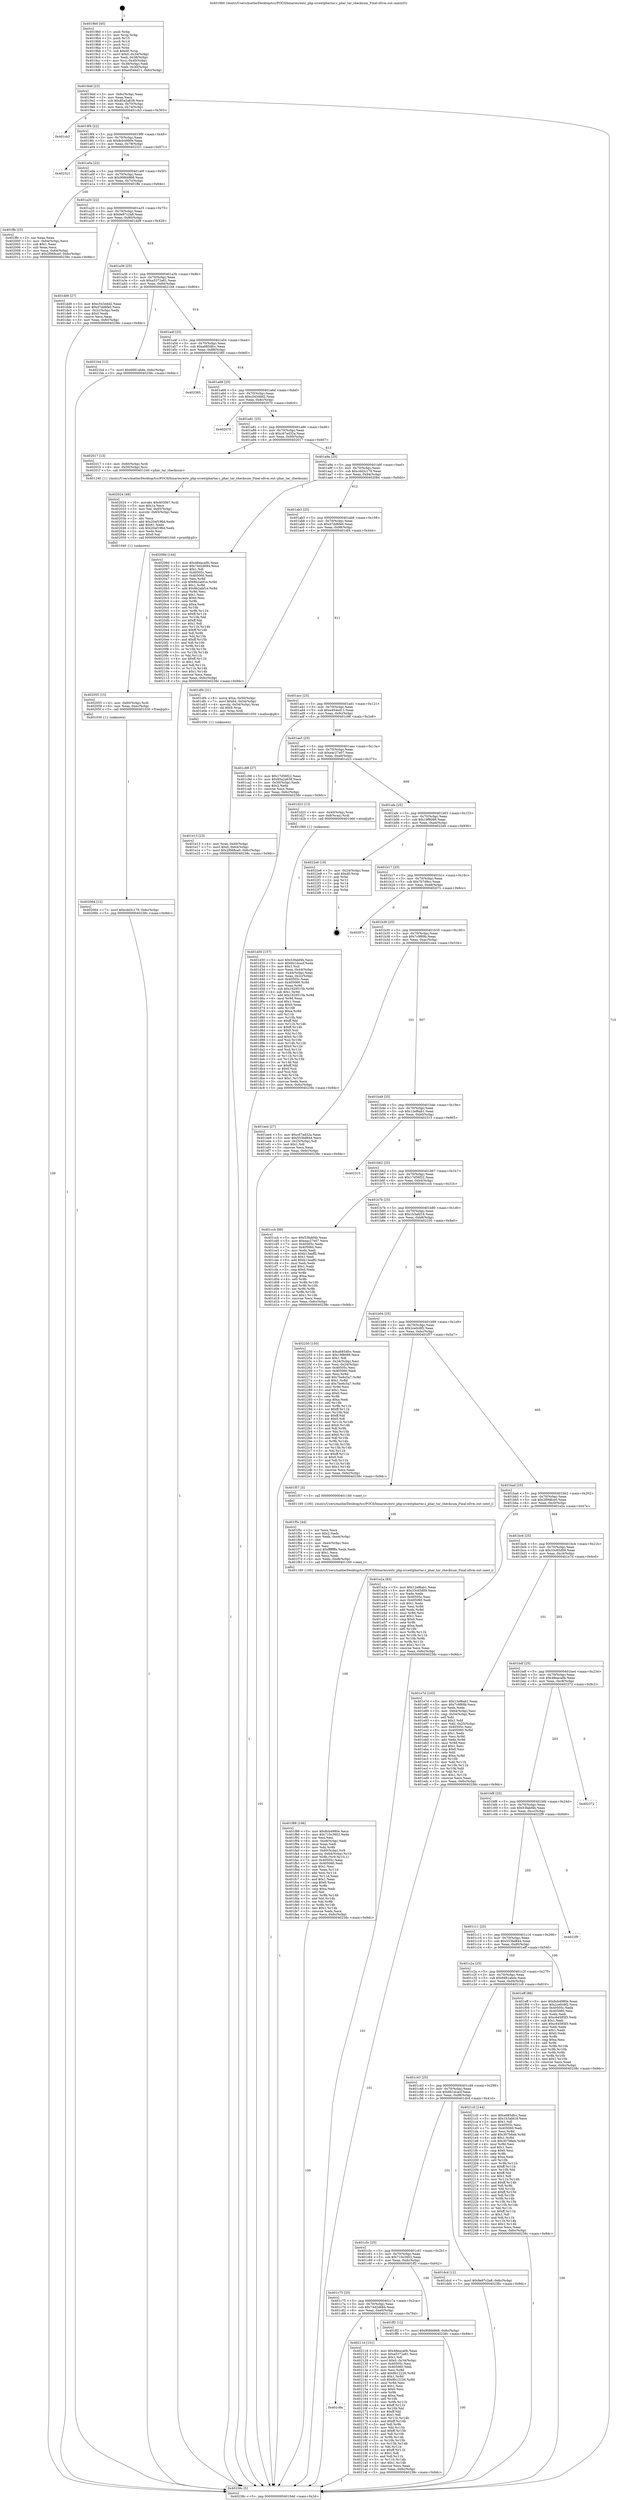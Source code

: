 digraph "0x4019b0" {
  label = "0x4019b0 (/mnt/c/Users/mathe/Desktop/tcc/POCII/binaries/extr_php-srcextphartar.c_phar_tar_checksum_Final-ollvm.out::main(0))"
  labelloc = "t"
  node[shape=record]

  Entry [label="",width=0.3,height=0.3,shape=circle,fillcolor=black,style=filled]
  "0x4019dd" [label="{
     0x4019dd [23]\l
     | [instrs]\l
     &nbsp;&nbsp;0x4019dd \<+3\>: mov -0x6c(%rbp),%eax\l
     &nbsp;&nbsp;0x4019e0 \<+2\>: mov %eax,%ecx\l
     &nbsp;&nbsp;0x4019e2 \<+6\>: sub $0x85a2a638,%ecx\l
     &nbsp;&nbsp;0x4019e8 \<+3\>: mov %eax,-0x70(%rbp)\l
     &nbsp;&nbsp;0x4019eb \<+3\>: mov %ecx,-0x74(%rbp)\l
     &nbsp;&nbsp;0x4019ee \<+6\>: je 0000000000401cb3 \<main+0x303\>\l
  }"]
  "0x401cb3" [label="{
     0x401cb3\l
  }", style=dashed]
  "0x4019f4" [label="{
     0x4019f4 [22]\l
     | [instrs]\l
     &nbsp;&nbsp;0x4019f4 \<+5\>: jmp 00000000004019f9 \<main+0x49\>\l
     &nbsp;&nbsp;0x4019f9 \<+3\>: mov -0x70(%rbp),%eax\l
     &nbsp;&nbsp;0x4019fc \<+5\>: sub $0x8cb4980e,%eax\l
     &nbsp;&nbsp;0x401a01 \<+3\>: mov %eax,-0x78(%rbp)\l
     &nbsp;&nbsp;0x401a04 \<+6\>: je 0000000000402321 \<main+0x971\>\l
  }"]
  Exit [label="",width=0.3,height=0.3,shape=circle,fillcolor=black,style=filled,peripheries=2]
  "0x402321" [label="{
     0x402321\l
  }", style=dashed]
  "0x401a0a" [label="{
     0x401a0a [22]\l
     | [instrs]\l
     &nbsp;&nbsp;0x401a0a \<+5\>: jmp 0000000000401a0f \<main+0x5f\>\l
     &nbsp;&nbsp;0x401a0f \<+3\>: mov -0x70(%rbp),%eax\l
     &nbsp;&nbsp;0x401a12 \<+5\>: sub $0x90fd4868,%eax\l
     &nbsp;&nbsp;0x401a17 \<+3\>: mov %eax,-0x7c(%rbp)\l
     &nbsp;&nbsp;0x401a1a \<+6\>: je 0000000000401ffe \<main+0x64e\>\l
  }"]
  "0x401c8e" [label="{
     0x401c8e\l
  }", style=dashed]
  "0x401ffe" [label="{
     0x401ffe [25]\l
     | [instrs]\l
     &nbsp;&nbsp;0x401ffe \<+2\>: xor %eax,%eax\l
     &nbsp;&nbsp;0x402000 \<+3\>: mov -0x64(%rbp),%ecx\l
     &nbsp;&nbsp;0x402003 \<+3\>: sub $0x1,%eax\l
     &nbsp;&nbsp;0x402006 \<+2\>: sub %eax,%ecx\l
     &nbsp;&nbsp;0x402008 \<+3\>: mov %ecx,-0x64(%rbp)\l
     &nbsp;&nbsp;0x40200b \<+7\>: movl $0x2f068ce0,-0x6c(%rbp)\l
     &nbsp;&nbsp;0x402012 \<+5\>: jmp 000000000040238c \<main+0x9dc\>\l
  }"]
  "0x401a20" [label="{
     0x401a20 [22]\l
     | [instrs]\l
     &nbsp;&nbsp;0x401a20 \<+5\>: jmp 0000000000401a25 \<main+0x75\>\l
     &nbsp;&nbsp;0x401a25 \<+3\>: mov -0x70(%rbp),%eax\l
     &nbsp;&nbsp;0x401a28 \<+5\>: sub $0x9e97c2a8,%eax\l
     &nbsp;&nbsp;0x401a2d \<+3\>: mov %eax,-0x80(%rbp)\l
     &nbsp;&nbsp;0x401a30 \<+6\>: je 0000000000401dd9 \<main+0x429\>\l
  }"]
  "0x40211d" [label="{
     0x40211d [151]\l
     | [instrs]\l
     &nbsp;&nbsp;0x40211d \<+5\>: mov $0x48eaca0b,%eax\l
     &nbsp;&nbsp;0x402122 \<+5\>: mov $0xa5372a61,%ecx\l
     &nbsp;&nbsp;0x402127 \<+2\>: mov $0x1,%dl\l
     &nbsp;&nbsp;0x402129 \<+7\>: movl $0x0,-0x34(%rbp)\l
     &nbsp;&nbsp;0x402130 \<+7\>: mov 0x40505c,%esi\l
     &nbsp;&nbsp;0x402137 \<+7\>: mov 0x405060,%edi\l
     &nbsp;&nbsp;0x40213e \<+3\>: mov %esi,%r8d\l
     &nbsp;&nbsp;0x402141 \<+7\>: add $0x8b12226,%r8d\l
     &nbsp;&nbsp;0x402148 \<+4\>: sub $0x1,%r8d\l
     &nbsp;&nbsp;0x40214c \<+7\>: sub $0x8b12226,%r8d\l
     &nbsp;&nbsp;0x402153 \<+4\>: imul %r8d,%esi\l
     &nbsp;&nbsp;0x402157 \<+3\>: and $0x1,%esi\l
     &nbsp;&nbsp;0x40215a \<+3\>: cmp $0x0,%esi\l
     &nbsp;&nbsp;0x40215d \<+4\>: sete %r9b\l
     &nbsp;&nbsp;0x402161 \<+3\>: cmp $0xa,%edi\l
     &nbsp;&nbsp;0x402164 \<+4\>: setl %r10b\l
     &nbsp;&nbsp;0x402168 \<+3\>: mov %r9b,%r11b\l
     &nbsp;&nbsp;0x40216b \<+4\>: xor $0xff,%r11b\l
     &nbsp;&nbsp;0x40216f \<+3\>: mov %r10b,%bl\l
     &nbsp;&nbsp;0x402172 \<+3\>: xor $0xff,%bl\l
     &nbsp;&nbsp;0x402175 \<+3\>: xor $0x1,%dl\l
     &nbsp;&nbsp;0x402178 \<+3\>: mov %r11b,%r14b\l
     &nbsp;&nbsp;0x40217b \<+4\>: and $0xff,%r14b\l
     &nbsp;&nbsp;0x40217f \<+3\>: and %dl,%r9b\l
     &nbsp;&nbsp;0x402182 \<+3\>: mov %bl,%r15b\l
     &nbsp;&nbsp;0x402185 \<+4\>: and $0xff,%r15b\l
     &nbsp;&nbsp;0x402189 \<+3\>: and %dl,%r10b\l
     &nbsp;&nbsp;0x40218c \<+3\>: or %r9b,%r14b\l
     &nbsp;&nbsp;0x40218f \<+3\>: or %r10b,%r15b\l
     &nbsp;&nbsp;0x402192 \<+3\>: xor %r15b,%r14b\l
     &nbsp;&nbsp;0x402195 \<+3\>: or %bl,%r11b\l
     &nbsp;&nbsp;0x402198 \<+4\>: xor $0xff,%r11b\l
     &nbsp;&nbsp;0x40219c \<+3\>: or $0x1,%dl\l
     &nbsp;&nbsp;0x40219f \<+3\>: and %dl,%r11b\l
     &nbsp;&nbsp;0x4021a2 \<+3\>: or %r11b,%r14b\l
     &nbsp;&nbsp;0x4021a5 \<+4\>: test $0x1,%r14b\l
     &nbsp;&nbsp;0x4021a9 \<+3\>: cmovne %ecx,%eax\l
     &nbsp;&nbsp;0x4021ac \<+3\>: mov %eax,-0x6c(%rbp)\l
     &nbsp;&nbsp;0x4021af \<+5\>: jmp 000000000040238c \<main+0x9dc\>\l
  }"]
  "0x401dd9" [label="{
     0x401dd9 [27]\l
     | [instrs]\l
     &nbsp;&nbsp;0x401dd9 \<+5\>: mov $0xc543ddd2,%eax\l
     &nbsp;&nbsp;0x401dde \<+5\>: mov $0xd7dd6fe0,%ecx\l
     &nbsp;&nbsp;0x401de3 \<+3\>: mov -0x2c(%rbp),%edx\l
     &nbsp;&nbsp;0x401de6 \<+3\>: cmp $0x0,%edx\l
     &nbsp;&nbsp;0x401de9 \<+3\>: cmove %ecx,%eax\l
     &nbsp;&nbsp;0x401dec \<+3\>: mov %eax,-0x6c(%rbp)\l
     &nbsp;&nbsp;0x401def \<+5\>: jmp 000000000040238c \<main+0x9dc\>\l
  }"]
  "0x401a36" [label="{
     0x401a36 [25]\l
     | [instrs]\l
     &nbsp;&nbsp;0x401a36 \<+5\>: jmp 0000000000401a3b \<main+0x8b\>\l
     &nbsp;&nbsp;0x401a3b \<+3\>: mov -0x70(%rbp),%eax\l
     &nbsp;&nbsp;0x401a3e \<+5\>: sub $0xa5372a61,%eax\l
     &nbsp;&nbsp;0x401a43 \<+6\>: mov %eax,-0x84(%rbp)\l
     &nbsp;&nbsp;0x401a49 \<+6\>: je 00000000004021b4 \<main+0x804\>\l
  }"]
  "0x402064" [label="{
     0x402064 [12]\l
     | [instrs]\l
     &nbsp;&nbsp;0x402064 \<+7\>: movl $0xcdd3c179,-0x6c(%rbp)\l
     &nbsp;&nbsp;0x40206b \<+5\>: jmp 000000000040238c \<main+0x9dc\>\l
  }"]
  "0x4021b4" [label="{
     0x4021b4 [12]\l
     | [instrs]\l
     &nbsp;&nbsp;0x4021b4 \<+7\>: movl $0x6681abde,-0x6c(%rbp)\l
     &nbsp;&nbsp;0x4021bb \<+5\>: jmp 000000000040238c \<main+0x9dc\>\l
  }"]
  "0x401a4f" [label="{
     0x401a4f [25]\l
     | [instrs]\l
     &nbsp;&nbsp;0x401a4f \<+5\>: jmp 0000000000401a54 \<main+0xa4\>\l
     &nbsp;&nbsp;0x401a54 \<+3\>: mov -0x70(%rbp),%eax\l
     &nbsp;&nbsp;0x401a57 \<+5\>: sub $0xa685dfcc,%eax\l
     &nbsp;&nbsp;0x401a5c \<+6\>: mov %eax,-0x88(%rbp)\l
     &nbsp;&nbsp;0x401a62 \<+6\>: je 0000000000402385 \<main+0x9d5\>\l
  }"]
  "0x402055" [label="{
     0x402055 [15]\l
     | [instrs]\l
     &nbsp;&nbsp;0x402055 \<+4\>: mov -0x60(%rbp),%rdi\l
     &nbsp;&nbsp;0x402059 \<+6\>: mov %eax,-0xec(%rbp)\l
     &nbsp;&nbsp;0x40205f \<+5\>: call 0000000000401030 \<free@plt\>\l
     | [calls]\l
     &nbsp;&nbsp;0x401030 \{1\} (unknown)\l
  }"]
  "0x402385" [label="{
     0x402385\l
  }", style=dashed]
  "0x401a68" [label="{
     0x401a68 [25]\l
     | [instrs]\l
     &nbsp;&nbsp;0x401a68 \<+5\>: jmp 0000000000401a6d \<main+0xbd\>\l
     &nbsp;&nbsp;0x401a6d \<+3\>: mov -0x70(%rbp),%eax\l
     &nbsp;&nbsp;0x401a70 \<+5\>: sub $0xc543ddd2,%eax\l
     &nbsp;&nbsp;0x401a75 \<+6\>: mov %eax,-0x8c(%rbp)\l
     &nbsp;&nbsp;0x401a7b \<+6\>: je 0000000000402070 \<main+0x6c0\>\l
  }"]
  "0x402024" [label="{
     0x402024 [49]\l
     | [instrs]\l
     &nbsp;&nbsp;0x402024 \<+10\>: movabs $0x4030b7,%rdi\l
     &nbsp;&nbsp;0x40202e \<+5\>: mov $0x1a,%ecx\l
     &nbsp;&nbsp;0x402033 \<+3\>: mov %al,-0x65(%rbp)\l
     &nbsp;&nbsp;0x402036 \<+4\>: movzbl -0x65(%rbp),%eax\l
     &nbsp;&nbsp;0x40203a \<+1\>: cltd\l
     &nbsp;&nbsp;0x40203b \<+2\>: idiv %ecx\l
     &nbsp;&nbsp;0x40203d \<+6\>: add $0x20af196d,%edx\l
     &nbsp;&nbsp;0x402043 \<+3\>: add $0x61,%edx\l
     &nbsp;&nbsp;0x402046 \<+6\>: sub $0x20af196d,%edx\l
     &nbsp;&nbsp;0x40204c \<+2\>: mov %edx,%esi\l
     &nbsp;&nbsp;0x40204e \<+2\>: mov $0x0,%al\l
     &nbsp;&nbsp;0x402050 \<+5\>: call 0000000000401040 \<printf@plt\>\l
     | [calls]\l
     &nbsp;&nbsp;0x401040 \{1\} (unknown)\l
  }"]
  "0x402070" [label="{
     0x402070\l
  }", style=dashed]
  "0x401a81" [label="{
     0x401a81 [25]\l
     | [instrs]\l
     &nbsp;&nbsp;0x401a81 \<+5\>: jmp 0000000000401a86 \<main+0xd6\>\l
     &nbsp;&nbsp;0x401a86 \<+3\>: mov -0x70(%rbp),%eax\l
     &nbsp;&nbsp;0x401a89 \<+5\>: sub $0xc67ad32a,%eax\l
     &nbsp;&nbsp;0x401a8e \<+6\>: mov %eax,-0x90(%rbp)\l
     &nbsp;&nbsp;0x401a94 \<+6\>: je 0000000000402017 \<main+0x667\>\l
  }"]
  "0x401c75" [label="{
     0x401c75 [25]\l
     | [instrs]\l
     &nbsp;&nbsp;0x401c75 \<+5\>: jmp 0000000000401c7a \<main+0x2ca\>\l
     &nbsp;&nbsp;0x401c7a \<+3\>: mov -0x70(%rbp),%eax\l
     &nbsp;&nbsp;0x401c7d \<+5\>: sub $0x74d2d684,%eax\l
     &nbsp;&nbsp;0x401c82 \<+6\>: mov %eax,-0xe0(%rbp)\l
     &nbsp;&nbsp;0x401c88 \<+6\>: je 000000000040211d \<main+0x76d\>\l
  }"]
  "0x402017" [label="{
     0x402017 [13]\l
     | [instrs]\l
     &nbsp;&nbsp;0x402017 \<+4\>: mov -0x60(%rbp),%rdi\l
     &nbsp;&nbsp;0x40201b \<+4\>: mov -0x50(%rbp),%rsi\l
     &nbsp;&nbsp;0x40201f \<+5\>: call 0000000000401240 \<phar_tar_checksum\>\l
     | [calls]\l
     &nbsp;&nbsp;0x401240 \{1\} (/mnt/c/Users/mathe/Desktop/tcc/POCII/binaries/extr_php-srcextphartar.c_phar_tar_checksum_Final-ollvm.out::phar_tar_checksum)\l
  }"]
  "0x401a9a" [label="{
     0x401a9a [25]\l
     | [instrs]\l
     &nbsp;&nbsp;0x401a9a \<+5\>: jmp 0000000000401a9f \<main+0xef\>\l
     &nbsp;&nbsp;0x401a9f \<+3\>: mov -0x70(%rbp),%eax\l
     &nbsp;&nbsp;0x401aa2 \<+5\>: sub $0xcdd3c179,%eax\l
     &nbsp;&nbsp;0x401aa7 \<+6\>: mov %eax,-0x94(%rbp)\l
     &nbsp;&nbsp;0x401aad \<+6\>: je 000000000040208d \<main+0x6dd\>\l
  }"]
  "0x401ff2" [label="{
     0x401ff2 [12]\l
     | [instrs]\l
     &nbsp;&nbsp;0x401ff2 \<+7\>: movl $0x90fd4868,-0x6c(%rbp)\l
     &nbsp;&nbsp;0x401ff9 \<+5\>: jmp 000000000040238c \<main+0x9dc\>\l
  }"]
  "0x40208d" [label="{
     0x40208d [144]\l
     | [instrs]\l
     &nbsp;&nbsp;0x40208d \<+5\>: mov $0x48eaca0b,%eax\l
     &nbsp;&nbsp;0x402092 \<+5\>: mov $0x74d2d684,%ecx\l
     &nbsp;&nbsp;0x402097 \<+2\>: mov $0x1,%dl\l
     &nbsp;&nbsp;0x402099 \<+7\>: mov 0x40505c,%esi\l
     &nbsp;&nbsp;0x4020a0 \<+7\>: mov 0x405060,%edi\l
     &nbsp;&nbsp;0x4020a7 \<+3\>: mov %esi,%r8d\l
     &nbsp;&nbsp;0x4020aa \<+7\>: sub $0x8b2abf1e,%r8d\l
     &nbsp;&nbsp;0x4020b1 \<+4\>: sub $0x1,%r8d\l
     &nbsp;&nbsp;0x4020b5 \<+7\>: add $0x8b2abf1e,%r8d\l
     &nbsp;&nbsp;0x4020bc \<+4\>: imul %r8d,%esi\l
     &nbsp;&nbsp;0x4020c0 \<+3\>: and $0x1,%esi\l
     &nbsp;&nbsp;0x4020c3 \<+3\>: cmp $0x0,%esi\l
     &nbsp;&nbsp;0x4020c6 \<+4\>: sete %r9b\l
     &nbsp;&nbsp;0x4020ca \<+3\>: cmp $0xa,%edi\l
     &nbsp;&nbsp;0x4020cd \<+4\>: setl %r10b\l
     &nbsp;&nbsp;0x4020d1 \<+3\>: mov %r9b,%r11b\l
     &nbsp;&nbsp;0x4020d4 \<+4\>: xor $0xff,%r11b\l
     &nbsp;&nbsp;0x4020d8 \<+3\>: mov %r10b,%bl\l
     &nbsp;&nbsp;0x4020db \<+3\>: xor $0xff,%bl\l
     &nbsp;&nbsp;0x4020de \<+3\>: xor $0x1,%dl\l
     &nbsp;&nbsp;0x4020e1 \<+3\>: mov %r11b,%r14b\l
     &nbsp;&nbsp;0x4020e4 \<+4\>: and $0xff,%r14b\l
     &nbsp;&nbsp;0x4020e8 \<+3\>: and %dl,%r9b\l
     &nbsp;&nbsp;0x4020eb \<+3\>: mov %bl,%r15b\l
     &nbsp;&nbsp;0x4020ee \<+4\>: and $0xff,%r15b\l
     &nbsp;&nbsp;0x4020f2 \<+3\>: and %dl,%r10b\l
     &nbsp;&nbsp;0x4020f5 \<+3\>: or %r9b,%r14b\l
     &nbsp;&nbsp;0x4020f8 \<+3\>: or %r10b,%r15b\l
     &nbsp;&nbsp;0x4020fb \<+3\>: xor %r15b,%r14b\l
     &nbsp;&nbsp;0x4020fe \<+3\>: or %bl,%r11b\l
     &nbsp;&nbsp;0x402101 \<+4\>: xor $0xff,%r11b\l
     &nbsp;&nbsp;0x402105 \<+3\>: or $0x1,%dl\l
     &nbsp;&nbsp;0x402108 \<+3\>: and %dl,%r11b\l
     &nbsp;&nbsp;0x40210b \<+3\>: or %r11b,%r14b\l
     &nbsp;&nbsp;0x40210e \<+4\>: test $0x1,%r14b\l
     &nbsp;&nbsp;0x402112 \<+3\>: cmovne %ecx,%eax\l
     &nbsp;&nbsp;0x402115 \<+3\>: mov %eax,-0x6c(%rbp)\l
     &nbsp;&nbsp;0x402118 \<+5\>: jmp 000000000040238c \<main+0x9dc\>\l
  }"]
  "0x401ab3" [label="{
     0x401ab3 [25]\l
     | [instrs]\l
     &nbsp;&nbsp;0x401ab3 \<+5\>: jmp 0000000000401ab8 \<main+0x108\>\l
     &nbsp;&nbsp;0x401ab8 \<+3\>: mov -0x70(%rbp),%eax\l
     &nbsp;&nbsp;0x401abb \<+5\>: sub $0xd7dd6fe0,%eax\l
     &nbsp;&nbsp;0x401ac0 \<+6\>: mov %eax,-0x98(%rbp)\l
     &nbsp;&nbsp;0x401ac6 \<+6\>: je 0000000000401df4 \<main+0x444\>\l
  }"]
  "0x401f88" [label="{
     0x401f88 [106]\l
     | [instrs]\l
     &nbsp;&nbsp;0x401f88 \<+5\>: mov $0x8cb4980e,%ecx\l
     &nbsp;&nbsp;0x401f8d \<+5\>: mov $0x710c3603,%edx\l
     &nbsp;&nbsp;0x401f92 \<+2\>: xor %esi,%esi\l
     &nbsp;&nbsp;0x401f94 \<+6\>: mov -0xe8(%rbp),%edi\l
     &nbsp;&nbsp;0x401f9a \<+3\>: imul %eax,%edi\l
     &nbsp;&nbsp;0x401f9d \<+3\>: mov %dil,%r8b\l
     &nbsp;&nbsp;0x401fa0 \<+4\>: mov -0x60(%rbp),%r9\l
     &nbsp;&nbsp;0x401fa4 \<+4\>: movslq -0x64(%rbp),%r10\l
     &nbsp;&nbsp;0x401fa8 \<+4\>: mov %r8b,(%r9,%r10,1)\l
     &nbsp;&nbsp;0x401fac \<+7\>: mov 0x40505c,%eax\l
     &nbsp;&nbsp;0x401fb3 \<+7\>: mov 0x405060,%edi\l
     &nbsp;&nbsp;0x401fba \<+3\>: sub $0x1,%esi\l
     &nbsp;&nbsp;0x401fbd \<+3\>: mov %eax,%r11d\l
     &nbsp;&nbsp;0x401fc0 \<+3\>: add %esi,%r11d\l
     &nbsp;&nbsp;0x401fc3 \<+4\>: imul %r11d,%eax\l
     &nbsp;&nbsp;0x401fc7 \<+3\>: and $0x1,%eax\l
     &nbsp;&nbsp;0x401fca \<+3\>: cmp $0x0,%eax\l
     &nbsp;&nbsp;0x401fcd \<+4\>: sete %r8b\l
     &nbsp;&nbsp;0x401fd1 \<+3\>: cmp $0xa,%edi\l
     &nbsp;&nbsp;0x401fd4 \<+3\>: setl %bl\l
     &nbsp;&nbsp;0x401fd7 \<+3\>: mov %r8b,%r14b\l
     &nbsp;&nbsp;0x401fda \<+3\>: and %bl,%r14b\l
     &nbsp;&nbsp;0x401fdd \<+3\>: xor %bl,%r8b\l
     &nbsp;&nbsp;0x401fe0 \<+3\>: or %r8b,%r14b\l
     &nbsp;&nbsp;0x401fe3 \<+4\>: test $0x1,%r14b\l
     &nbsp;&nbsp;0x401fe7 \<+3\>: cmovne %edx,%ecx\l
     &nbsp;&nbsp;0x401fea \<+3\>: mov %ecx,-0x6c(%rbp)\l
     &nbsp;&nbsp;0x401fed \<+5\>: jmp 000000000040238c \<main+0x9dc\>\l
  }"]
  "0x401df4" [label="{
     0x401df4 [31]\l
     | [instrs]\l
     &nbsp;&nbsp;0x401df4 \<+8\>: movq $0xa,-0x50(%rbp)\l
     &nbsp;&nbsp;0x401dfc \<+7\>: movl $0x64,-0x54(%rbp)\l
     &nbsp;&nbsp;0x401e03 \<+4\>: movslq -0x54(%rbp),%rax\l
     &nbsp;&nbsp;0x401e07 \<+4\>: shl $0x0,%rax\l
     &nbsp;&nbsp;0x401e0b \<+3\>: mov %rax,%rdi\l
     &nbsp;&nbsp;0x401e0e \<+5\>: call 0000000000401050 \<malloc@plt\>\l
     | [calls]\l
     &nbsp;&nbsp;0x401050 \{1\} (unknown)\l
  }"]
  "0x401acc" [label="{
     0x401acc [25]\l
     | [instrs]\l
     &nbsp;&nbsp;0x401acc \<+5\>: jmp 0000000000401ad1 \<main+0x121\>\l
     &nbsp;&nbsp;0x401ad1 \<+3\>: mov -0x70(%rbp),%eax\l
     &nbsp;&nbsp;0x401ad4 \<+5\>: sub $0xe454ed11,%eax\l
     &nbsp;&nbsp;0x401ad9 \<+6\>: mov %eax,-0x9c(%rbp)\l
     &nbsp;&nbsp;0x401adf \<+6\>: je 0000000000401c98 \<main+0x2e8\>\l
  }"]
  "0x401f5c" [label="{
     0x401f5c [44]\l
     | [instrs]\l
     &nbsp;&nbsp;0x401f5c \<+2\>: xor %ecx,%ecx\l
     &nbsp;&nbsp;0x401f5e \<+5\>: mov $0x2,%edx\l
     &nbsp;&nbsp;0x401f63 \<+6\>: mov %edx,-0xe4(%rbp)\l
     &nbsp;&nbsp;0x401f69 \<+1\>: cltd\l
     &nbsp;&nbsp;0x401f6a \<+6\>: mov -0xe4(%rbp),%esi\l
     &nbsp;&nbsp;0x401f70 \<+2\>: idiv %esi\l
     &nbsp;&nbsp;0x401f72 \<+6\>: imul $0xfffffffe,%edx,%edx\l
     &nbsp;&nbsp;0x401f78 \<+3\>: sub $0x1,%ecx\l
     &nbsp;&nbsp;0x401f7b \<+2\>: sub %ecx,%edx\l
     &nbsp;&nbsp;0x401f7d \<+6\>: mov %edx,-0xe8(%rbp)\l
     &nbsp;&nbsp;0x401f83 \<+5\>: call 0000000000401160 \<next_i\>\l
     | [calls]\l
     &nbsp;&nbsp;0x401160 \{100\} (/mnt/c/Users/mathe/Desktop/tcc/POCII/binaries/extr_php-srcextphartar.c_phar_tar_checksum_Final-ollvm.out::next_i)\l
  }"]
  "0x401c98" [label="{
     0x401c98 [27]\l
     | [instrs]\l
     &nbsp;&nbsp;0x401c98 \<+5\>: mov $0x17d56f22,%eax\l
     &nbsp;&nbsp;0x401c9d \<+5\>: mov $0x85a2a638,%ecx\l
     &nbsp;&nbsp;0x401ca2 \<+3\>: mov -0x30(%rbp),%edx\l
     &nbsp;&nbsp;0x401ca5 \<+3\>: cmp $0x2,%edx\l
     &nbsp;&nbsp;0x401ca8 \<+3\>: cmovne %ecx,%eax\l
     &nbsp;&nbsp;0x401cab \<+3\>: mov %eax,-0x6c(%rbp)\l
     &nbsp;&nbsp;0x401cae \<+5\>: jmp 000000000040238c \<main+0x9dc\>\l
  }"]
  "0x401ae5" [label="{
     0x401ae5 [25]\l
     | [instrs]\l
     &nbsp;&nbsp;0x401ae5 \<+5\>: jmp 0000000000401aea \<main+0x13a\>\l
     &nbsp;&nbsp;0x401aea \<+3\>: mov -0x70(%rbp),%eax\l
     &nbsp;&nbsp;0x401aed \<+5\>: sub $0xeac27e07,%eax\l
     &nbsp;&nbsp;0x401af2 \<+6\>: mov %eax,-0xa0(%rbp)\l
     &nbsp;&nbsp;0x401af8 \<+6\>: je 0000000000401d23 \<main+0x373\>\l
  }"]
  "0x40238c" [label="{
     0x40238c [5]\l
     | [instrs]\l
     &nbsp;&nbsp;0x40238c \<+5\>: jmp 00000000004019dd \<main+0x2d\>\l
  }"]
  "0x4019b0" [label="{
     0x4019b0 [45]\l
     | [instrs]\l
     &nbsp;&nbsp;0x4019b0 \<+1\>: push %rbp\l
     &nbsp;&nbsp;0x4019b1 \<+3\>: mov %rsp,%rbp\l
     &nbsp;&nbsp;0x4019b4 \<+2\>: push %r15\l
     &nbsp;&nbsp;0x4019b6 \<+2\>: push %r14\l
     &nbsp;&nbsp;0x4019b8 \<+2\>: push %r12\l
     &nbsp;&nbsp;0x4019ba \<+1\>: push %rbx\l
     &nbsp;&nbsp;0x4019bb \<+7\>: sub $0xd0,%rsp\l
     &nbsp;&nbsp;0x4019c2 \<+7\>: movl $0x0,-0x34(%rbp)\l
     &nbsp;&nbsp;0x4019c9 \<+3\>: mov %edi,-0x38(%rbp)\l
     &nbsp;&nbsp;0x4019cc \<+4\>: mov %rsi,-0x40(%rbp)\l
     &nbsp;&nbsp;0x4019d0 \<+3\>: mov -0x38(%rbp),%edi\l
     &nbsp;&nbsp;0x4019d3 \<+3\>: mov %edi,-0x30(%rbp)\l
     &nbsp;&nbsp;0x4019d6 \<+7\>: movl $0xe454ed11,-0x6c(%rbp)\l
  }"]
  "0x401e13" [label="{
     0x401e13 [23]\l
     | [instrs]\l
     &nbsp;&nbsp;0x401e13 \<+4\>: mov %rax,-0x60(%rbp)\l
     &nbsp;&nbsp;0x401e17 \<+7\>: movl $0x0,-0x64(%rbp)\l
     &nbsp;&nbsp;0x401e1e \<+7\>: movl $0x2f068ce0,-0x6c(%rbp)\l
     &nbsp;&nbsp;0x401e25 \<+5\>: jmp 000000000040238c \<main+0x9dc\>\l
  }"]
  "0x401d23" [label="{
     0x401d23 [13]\l
     | [instrs]\l
     &nbsp;&nbsp;0x401d23 \<+4\>: mov -0x40(%rbp),%rax\l
     &nbsp;&nbsp;0x401d27 \<+4\>: mov 0x8(%rax),%rdi\l
     &nbsp;&nbsp;0x401d2b \<+5\>: call 0000000000401060 \<atoi@plt\>\l
     | [calls]\l
     &nbsp;&nbsp;0x401060 \{1\} (unknown)\l
  }"]
  "0x401afe" [label="{
     0x401afe [25]\l
     | [instrs]\l
     &nbsp;&nbsp;0x401afe \<+5\>: jmp 0000000000401b03 \<main+0x153\>\l
     &nbsp;&nbsp;0x401b03 \<+3\>: mov -0x70(%rbp),%eax\l
     &nbsp;&nbsp;0x401b06 \<+5\>: sub $0x19f8089,%eax\l
     &nbsp;&nbsp;0x401b0b \<+6\>: mov %eax,-0xa4(%rbp)\l
     &nbsp;&nbsp;0x401b11 \<+6\>: je 00000000004022e6 \<main+0x936\>\l
  }"]
  "0x401c5c" [label="{
     0x401c5c [25]\l
     | [instrs]\l
     &nbsp;&nbsp;0x401c5c \<+5\>: jmp 0000000000401c61 \<main+0x2b1\>\l
     &nbsp;&nbsp;0x401c61 \<+3\>: mov -0x70(%rbp),%eax\l
     &nbsp;&nbsp;0x401c64 \<+5\>: sub $0x710c3603,%eax\l
     &nbsp;&nbsp;0x401c69 \<+6\>: mov %eax,-0xdc(%rbp)\l
     &nbsp;&nbsp;0x401c6f \<+6\>: je 0000000000401ff2 \<main+0x642\>\l
  }"]
  "0x4022e6" [label="{
     0x4022e6 [19]\l
     | [instrs]\l
     &nbsp;&nbsp;0x4022e6 \<+3\>: mov -0x24(%rbp),%eax\l
     &nbsp;&nbsp;0x4022e9 \<+7\>: add $0xd0,%rsp\l
     &nbsp;&nbsp;0x4022f0 \<+1\>: pop %rbx\l
     &nbsp;&nbsp;0x4022f1 \<+2\>: pop %r12\l
     &nbsp;&nbsp;0x4022f3 \<+2\>: pop %r14\l
     &nbsp;&nbsp;0x4022f5 \<+2\>: pop %r15\l
     &nbsp;&nbsp;0x4022f7 \<+1\>: pop %rbp\l
     &nbsp;&nbsp;0x4022f8 \<+1\>: ret\l
  }"]
  "0x401b17" [label="{
     0x401b17 [25]\l
     | [instrs]\l
     &nbsp;&nbsp;0x401b17 \<+5\>: jmp 0000000000401b1c \<main+0x16c\>\l
     &nbsp;&nbsp;0x401b1c \<+3\>: mov -0x70(%rbp),%eax\l
     &nbsp;&nbsp;0x401b1f \<+5\>: sub $0x7b7d9cc,%eax\l
     &nbsp;&nbsp;0x401b24 \<+6\>: mov %eax,-0xa8(%rbp)\l
     &nbsp;&nbsp;0x401b2a \<+6\>: je 000000000040207c \<main+0x6cc\>\l
  }"]
  "0x401dcd" [label="{
     0x401dcd [12]\l
     | [instrs]\l
     &nbsp;&nbsp;0x401dcd \<+7\>: movl $0x9e97c2a8,-0x6c(%rbp)\l
     &nbsp;&nbsp;0x401dd4 \<+5\>: jmp 000000000040238c \<main+0x9dc\>\l
  }"]
  "0x40207c" [label="{
     0x40207c\l
  }", style=dashed]
  "0x401b30" [label="{
     0x401b30 [25]\l
     | [instrs]\l
     &nbsp;&nbsp;0x401b30 \<+5\>: jmp 0000000000401b35 \<main+0x185\>\l
     &nbsp;&nbsp;0x401b35 \<+3\>: mov -0x70(%rbp),%eax\l
     &nbsp;&nbsp;0x401b38 \<+5\>: sub $0x7c9f69b,%eax\l
     &nbsp;&nbsp;0x401b3d \<+6\>: mov %eax,-0xac(%rbp)\l
     &nbsp;&nbsp;0x401b43 \<+6\>: je 0000000000401ee4 \<main+0x534\>\l
  }"]
  "0x401c43" [label="{
     0x401c43 [25]\l
     | [instrs]\l
     &nbsp;&nbsp;0x401c43 \<+5\>: jmp 0000000000401c48 \<main+0x298\>\l
     &nbsp;&nbsp;0x401c48 \<+3\>: mov -0x70(%rbp),%eax\l
     &nbsp;&nbsp;0x401c4b \<+5\>: sub $0x6b1dcacf,%eax\l
     &nbsp;&nbsp;0x401c50 \<+6\>: mov %eax,-0xd8(%rbp)\l
     &nbsp;&nbsp;0x401c56 \<+6\>: je 0000000000401dcd \<main+0x41d\>\l
  }"]
  "0x401ee4" [label="{
     0x401ee4 [27]\l
     | [instrs]\l
     &nbsp;&nbsp;0x401ee4 \<+5\>: mov $0xc67ad32a,%eax\l
     &nbsp;&nbsp;0x401ee9 \<+5\>: mov $0x553bd844,%ecx\l
     &nbsp;&nbsp;0x401eee \<+3\>: mov -0x25(%rbp),%dl\l
     &nbsp;&nbsp;0x401ef1 \<+3\>: test $0x1,%dl\l
     &nbsp;&nbsp;0x401ef4 \<+3\>: cmovne %ecx,%eax\l
     &nbsp;&nbsp;0x401ef7 \<+3\>: mov %eax,-0x6c(%rbp)\l
     &nbsp;&nbsp;0x401efa \<+5\>: jmp 000000000040238c \<main+0x9dc\>\l
  }"]
  "0x401b49" [label="{
     0x401b49 [25]\l
     | [instrs]\l
     &nbsp;&nbsp;0x401b49 \<+5\>: jmp 0000000000401b4e \<main+0x19e\>\l
     &nbsp;&nbsp;0x401b4e \<+3\>: mov -0x70(%rbp),%eax\l
     &nbsp;&nbsp;0x401b51 \<+5\>: sub $0x12ef6ab1,%eax\l
     &nbsp;&nbsp;0x401b56 \<+6\>: mov %eax,-0xb0(%rbp)\l
     &nbsp;&nbsp;0x401b5c \<+6\>: je 0000000000402315 \<main+0x965\>\l
  }"]
  "0x4021c0" [label="{
     0x4021c0 [144]\l
     | [instrs]\l
     &nbsp;&nbsp;0x4021c0 \<+5\>: mov $0xa685dfcc,%eax\l
     &nbsp;&nbsp;0x4021c5 \<+5\>: mov $0x1b3afd18,%ecx\l
     &nbsp;&nbsp;0x4021ca \<+2\>: mov $0x1,%dl\l
     &nbsp;&nbsp;0x4021cc \<+7\>: mov 0x40505c,%esi\l
     &nbsp;&nbsp;0x4021d3 \<+7\>: mov 0x405060,%edi\l
     &nbsp;&nbsp;0x4021da \<+3\>: mov %esi,%r8d\l
     &nbsp;&nbsp;0x4021dd \<+7\>: add $0x307b6eb,%r8d\l
     &nbsp;&nbsp;0x4021e4 \<+4\>: sub $0x1,%r8d\l
     &nbsp;&nbsp;0x4021e8 \<+7\>: sub $0x307b6eb,%r8d\l
     &nbsp;&nbsp;0x4021ef \<+4\>: imul %r8d,%esi\l
     &nbsp;&nbsp;0x4021f3 \<+3\>: and $0x1,%esi\l
     &nbsp;&nbsp;0x4021f6 \<+3\>: cmp $0x0,%esi\l
     &nbsp;&nbsp;0x4021f9 \<+4\>: sete %r9b\l
     &nbsp;&nbsp;0x4021fd \<+3\>: cmp $0xa,%edi\l
     &nbsp;&nbsp;0x402200 \<+4\>: setl %r10b\l
     &nbsp;&nbsp;0x402204 \<+3\>: mov %r9b,%r11b\l
     &nbsp;&nbsp;0x402207 \<+4\>: xor $0xff,%r11b\l
     &nbsp;&nbsp;0x40220b \<+3\>: mov %r10b,%bl\l
     &nbsp;&nbsp;0x40220e \<+3\>: xor $0xff,%bl\l
     &nbsp;&nbsp;0x402211 \<+3\>: xor $0x1,%dl\l
     &nbsp;&nbsp;0x402214 \<+3\>: mov %r11b,%r14b\l
     &nbsp;&nbsp;0x402217 \<+4\>: and $0xff,%r14b\l
     &nbsp;&nbsp;0x40221b \<+3\>: and %dl,%r9b\l
     &nbsp;&nbsp;0x40221e \<+3\>: mov %bl,%r15b\l
     &nbsp;&nbsp;0x402221 \<+4\>: and $0xff,%r15b\l
     &nbsp;&nbsp;0x402225 \<+3\>: and %dl,%r10b\l
     &nbsp;&nbsp;0x402228 \<+3\>: or %r9b,%r14b\l
     &nbsp;&nbsp;0x40222b \<+3\>: or %r10b,%r15b\l
     &nbsp;&nbsp;0x40222e \<+3\>: xor %r15b,%r14b\l
     &nbsp;&nbsp;0x402231 \<+3\>: or %bl,%r11b\l
     &nbsp;&nbsp;0x402234 \<+4\>: xor $0xff,%r11b\l
     &nbsp;&nbsp;0x402238 \<+3\>: or $0x1,%dl\l
     &nbsp;&nbsp;0x40223b \<+3\>: and %dl,%r11b\l
     &nbsp;&nbsp;0x40223e \<+3\>: or %r11b,%r14b\l
     &nbsp;&nbsp;0x402241 \<+4\>: test $0x1,%r14b\l
     &nbsp;&nbsp;0x402245 \<+3\>: cmovne %ecx,%eax\l
     &nbsp;&nbsp;0x402248 \<+3\>: mov %eax,-0x6c(%rbp)\l
     &nbsp;&nbsp;0x40224b \<+5\>: jmp 000000000040238c \<main+0x9dc\>\l
  }"]
  "0x402315" [label="{
     0x402315\l
  }", style=dashed]
  "0x401b62" [label="{
     0x401b62 [25]\l
     | [instrs]\l
     &nbsp;&nbsp;0x401b62 \<+5\>: jmp 0000000000401b67 \<main+0x1b7\>\l
     &nbsp;&nbsp;0x401b67 \<+3\>: mov -0x70(%rbp),%eax\l
     &nbsp;&nbsp;0x401b6a \<+5\>: sub $0x17d56f22,%eax\l
     &nbsp;&nbsp;0x401b6f \<+6\>: mov %eax,-0xb4(%rbp)\l
     &nbsp;&nbsp;0x401b75 \<+6\>: je 0000000000401ccb \<main+0x31b\>\l
  }"]
  "0x401c2a" [label="{
     0x401c2a [25]\l
     | [instrs]\l
     &nbsp;&nbsp;0x401c2a \<+5\>: jmp 0000000000401c2f \<main+0x27f\>\l
     &nbsp;&nbsp;0x401c2f \<+3\>: mov -0x70(%rbp),%eax\l
     &nbsp;&nbsp;0x401c32 \<+5\>: sub $0x6681abde,%eax\l
     &nbsp;&nbsp;0x401c37 \<+6\>: mov %eax,-0xd4(%rbp)\l
     &nbsp;&nbsp;0x401c3d \<+6\>: je 00000000004021c0 \<main+0x810\>\l
  }"]
  "0x401ccb" [label="{
     0x401ccb [88]\l
     | [instrs]\l
     &nbsp;&nbsp;0x401ccb \<+5\>: mov $0x53fabf4b,%eax\l
     &nbsp;&nbsp;0x401cd0 \<+5\>: mov $0xeac27e07,%ecx\l
     &nbsp;&nbsp;0x401cd5 \<+7\>: mov 0x40505c,%edx\l
     &nbsp;&nbsp;0x401cdc \<+7\>: mov 0x405060,%esi\l
     &nbsp;&nbsp;0x401ce3 \<+2\>: mov %edx,%edi\l
     &nbsp;&nbsp;0x401ce5 \<+6\>: sub $0xb13aaff2,%edi\l
     &nbsp;&nbsp;0x401ceb \<+3\>: sub $0x1,%edi\l
     &nbsp;&nbsp;0x401cee \<+6\>: add $0xb13aaff2,%edi\l
     &nbsp;&nbsp;0x401cf4 \<+3\>: imul %edi,%edx\l
     &nbsp;&nbsp;0x401cf7 \<+3\>: and $0x1,%edx\l
     &nbsp;&nbsp;0x401cfa \<+3\>: cmp $0x0,%edx\l
     &nbsp;&nbsp;0x401cfd \<+4\>: sete %r8b\l
     &nbsp;&nbsp;0x401d01 \<+3\>: cmp $0xa,%esi\l
     &nbsp;&nbsp;0x401d04 \<+4\>: setl %r9b\l
     &nbsp;&nbsp;0x401d08 \<+3\>: mov %r8b,%r10b\l
     &nbsp;&nbsp;0x401d0b \<+3\>: and %r9b,%r10b\l
     &nbsp;&nbsp;0x401d0e \<+3\>: xor %r9b,%r8b\l
     &nbsp;&nbsp;0x401d11 \<+3\>: or %r8b,%r10b\l
     &nbsp;&nbsp;0x401d14 \<+4\>: test $0x1,%r10b\l
     &nbsp;&nbsp;0x401d18 \<+3\>: cmovne %ecx,%eax\l
     &nbsp;&nbsp;0x401d1b \<+3\>: mov %eax,-0x6c(%rbp)\l
     &nbsp;&nbsp;0x401d1e \<+5\>: jmp 000000000040238c \<main+0x9dc\>\l
  }"]
  "0x401b7b" [label="{
     0x401b7b [25]\l
     | [instrs]\l
     &nbsp;&nbsp;0x401b7b \<+5\>: jmp 0000000000401b80 \<main+0x1d0\>\l
     &nbsp;&nbsp;0x401b80 \<+3\>: mov -0x70(%rbp),%eax\l
     &nbsp;&nbsp;0x401b83 \<+5\>: sub $0x1b3afd18,%eax\l
     &nbsp;&nbsp;0x401b88 \<+6\>: mov %eax,-0xb8(%rbp)\l
     &nbsp;&nbsp;0x401b8e \<+6\>: je 0000000000402250 \<main+0x8a0\>\l
  }"]
  "0x401d30" [label="{
     0x401d30 [157]\l
     | [instrs]\l
     &nbsp;&nbsp;0x401d30 \<+5\>: mov $0x53fabf4b,%ecx\l
     &nbsp;&nbsp;0x401d35 \<+5\>: mov $0x6b1dcacf,%edx\l
     &nbsp;&nbsp;0x401d3a \<+3\>: mov $0x1,%sil\l
     &nbsp;&nbsp;0x401d3d \<+3\>: mov %eax,-0x44(%rbp)\l
     &nbsp;&nbsp;0x401d40 \<+3\>: mov -0x44(%rbp),%eax\l
     &nbsp;&nbsp;0x401d43 \<+3\>: mov %eax,-0x2c(%rbp)\l
     &nbsp;&nbsp;0x401d46 \<+7\>: mov 0x40505c,%eax\l
     &nbsp;&nbsp;0x401d4d \<+8\>: mov 0x405060,%r8d\l
     &nbsp;&nbsp;0x401d55 \<+3\>: mov %eax,%r9d\l
     &nbsp;&nbsp;0x401d58 \<+7\>: sub $0x1629515b,%r9d\l
     &nbsp;&nbsp;0x401d5f \<+4\>: sub $0x1,%r9d\l
     &nbsp;&nbsp;0x401d63 \<+7\>: add $0x1629515b,%r9d\l
     &nbsp;&nbsp;0x401d6a \<+4\>: imul %r9d,%eax\l
     &nbsp;&nbsp;0x401d6e \<+3\>: and $0x1,%eax\l
     &nbsp;&nbsp;0x401d71 \<+3\>: cmp $0x0,%eax\l
     &nbsp;&nbsp;0x401d74 \<+4\>: sete %r10b\l
     &nbsp;&nbsp;0x401d78 \<+4\>: cmp $0xa,%r8d\l
     &nbsp;&nbsp;0x401d7c \<+4\>: setl %r11b\l
     &nbsp;&nbsp;0x401d80 \<+3\>: mov %r10b,%bl\l
     &nbsp;&nbsp;0x401d83 \<+3\>: xor $0xff,%bl\l
     &nbsp;&nbsp;0x401d86 \<+3\>: mov %r11b,%r14b\l
     &nbsp;&nbsp;0x401d89 \<+4\>: xor $0xff,%r14b\l
     &nbsp;&nbsp;0x401d8d \<+4\>: xor $0x0,%sil\l
     &nbsp;&nbsp;0x401d91 \<+3\>: mov %bl,%r15b\l
     &nbsp;&nbsp;0x401d94 \<+4\>: and $0x0,%r15b\l
     &nbsp;&nbsp;0x401d98 \<+3\>: and %sil,%r10b\l
     &nbsp;&nbsp;0x401d9b \<+3\>: mov %r14b,%r12b\l
     &nbsp;&nbsp;0x401d9e \<+4\>: and $0x0,%r12b\l
     &nbsp;&nbsp;0x401da2 \<+3\>: and %sil,%r11b\l
     &nbsp;&nbsp;0x401da5 \<+3\>: or %r10b,%r15b\l
     &nbsp;&nbsp;0x401da8 \<+3\>: or %r11b,%r12b\l
     &nbsp;&nbsp;0x401dab \<+3\>: xor %r12b,%r15b\l
     &nbsp;&nbsp;0x401dae \<+3\>: or %r14b,%bl\l
     &nbsp;&nbsp;0x401db1 \<+3\>: xor $0xff,%bl\l
     &nbsp;&nbsp;0x401db4 \<+4\>: or $0x0,%sil\l
     &nbsp;&nbsp;0x401db8 \<+3\>: and %sil,%bl\l
     &nbsp;&nbsp;0x401dbb \<+3\>: or %bl,%r15b\l
     &nbsp;&nbsp;0x401dbe \<+4\>: test $0x1,%r15b\l
     &nbsp;&nbsp;0x401dc2 \<+3\>: cmovne %edx,%ecx\l
     &nbsp;&nbsp;0x401dc5 \<+3\>: mov %ecx,-0x6c(%rbp)\l
     &nbsp;&nbsp;0x401dc8 \<+5\>: jmp 000000000040238c \<main+0x9dc\>\l
  }"]
  "0x401eff" [label="{
     0x401eff [88]\l
     | [instrs]\l
     &nbsp;&nbsp;0x401eff \<+5\>: mov $0x8cb4980e,%eax\l
     &nbsp;&nbsp;0x401f04 \<+5\>: mov $0x2ce0c8f2,%ecx\l
     &nbsp;&nbsp;0x401f09 \<+7\>: mov 0x40505c,%edx\l
     &nbsp;&nbsp;0x401f10 \<+7\>: mov 0x405060,%esi\l
     &nbsp;&nbsp;0x401f17 \<+2\>: mov %edx,%edi\l
     &nbsp;&nbsp;0x401f19 \<+6\>: sub $0xc64585f3,%edi\l
     &nbsp;&nbsp;0x401f1f \<+3\>: sub $0x1,%edi\l
     &nbsp;&nbsp;0x401f22 \<+6\>: add $0xc64585f3,%edi\l
     &nbsp;&nbsp;0x401f28 \<+3\>: imul %edi,%edx\l
     &nbsp;&nbsp;0x401f2b \<+3\>: and $0x1,%edx\l
     &nbsp;&nbsp;0x401f2e \<+3\>: cmp $0x0,%edx\l
     &nbsp;&nbsp;0x401f31 \<+4\>: sete %r8b\l
     &nbsp;&nbsp;0x401f35 \<+3\>: cmp $0xa,%esi\l
     &nbsp;&nbsp;0x401f38 \<+4\>: setl %r9b\l
     &nbsp;&nbsp;0x401f3c \<+3\>: mov %r8b,%r10b\l
     &nbsp;&nbsp;0x401f3f \<+3\>: and %r9b,%r10b\l
     &nbsp;&nbsp;0x401f42 \<+3\>: xor %r9b,%r8b\l
     &nbsp;&nbsp;0x401f45 \<+3\>: or %r8b,%r10b\l
     &nbsp;&nbsp;0x401f48 \<+4\>: test $0x1,%r10b\l
     &nbsp;&nbsp;0x401f4c \<+3\>: cmovne %ecx,%eax\l
     &nbsp;&nbsp;0x401f4f \<+3\>: mov %eax,-0x6c(%rbp)\l
     &nbsp;&nbsp;0x401f52 \<+5\>: jmp 000000000040238c \<main+0x9dc\>\l
  }"]
  "0x402250" [label="{
     0x402250 [150]\l
     | [instrs]\l
     &nbsp;&nbsp;0x402250 \<+5\>: mov $0xa685dfcc,%eax\l
     &nbsp;&nbsp;0x402255 \<+5\>: mov $0x19f8089,%ecx\l
     &nbsp;&nbsp;0x40225a \<+2\>: mov $0x1,%dl\l
     &nbsp;&nbsp;0x40225c \<+3\>: mov -0x34(%rbp),%esi\l
     &nbsp;&nbsp;0x40225f \<+3\>: mov %esi,-0x24(%rbp)\l
     &nbsp;&nbsp;0x402262 \<+7\>: mov 0x40505c,%esi\l
     &nbsp;&nbsp;0x402269 \<+7\>: mov 0x405060,%edi\l
     &nbsp;&nbsp;0x402270 \<+3\>: mov %esi,%r8d\l
     &nbsp;&nbsp;0x402273 \<+7\>: add $0x7be6c5a7,%r8d\l
     &nbsp;&nbsp;0x40227a \<+4\>: sub $0x1,%r8d\l
     &nbsp;&nbsp;0x40227e \<+7\>: sub $0x7be6c5a7,%r8d\l
     &nbsp;&nbsp;0x402285 \<+4\>: imul %r8d,%esi\l
     &nbsp;&nbsp;0x402289 \<+3\>: and $0x1,%esi\l
     &nbsp;&nbsp;0x40228c \<+3\>: cmp $0x0,%esi\l
     &nbsp;&nbsp;0x40228f \<+4\>: sete %r9b\l
     &nbsp;&nbsp;0x402293 \<+3\>: cmp $0xa,%edi\l
     &nbsp;&nbsp;0x402296 \<+4\>: setl %r10b\l
     &nbsp;&nbsp;0x40229a \<+3\>: mov %r9b,%r11b\l
     &nbsp;&nbsp;0x40229d \<+4\>: xor $0xff,%r11b\l
     &nbsp;&nbsp;0x4022a1 \<+3\>: mov %r10b,%bl\l
     &nbsp;&nbsp;0x4022a4 \<+3\>: xor $0xff,%bl\l
     &nbsp;&nbsp;0x4022a7 \<+3\>: xor $0x0,%dl\l
     &nbsp;&nbsp;0x4022aa \<+3\>: mov %r11b,%r14b\l
     &nbsp;&nbsp;0x4022ad \<+4\>: and $0x0,%r14b\l
     &nbsp;&nbsp;0x4022b1 \<+3\>: and %dl,%r9b\l
     &nbsp;&nbsp;0x4022b4 \<+3\>: mov %bl,%r15b\l
     &nbsp;&nbsp;0x4022b7 \<+4\>: and $0x0,%r15b\l
     &nbsp;&nbsp;0x4022bb \<+3\>: and %dl,%r10b\l
     &nbsp;&nbsp;0x4022be \<+3\>: or %r9b,%r14b\l
     &nbsp;&nbsp;0x4022c1 \<+3\>: or %r10b,%r15b\l
     &nbsp;&nbsp;0x4022c4 \<+3\>: xor %r15b,%r14b\l
     &nbsp;&nbsp;0x4022c7 \<+3\>: or %bl,%r11b\l
     &nbsp;&nbsp;0x4022ca \<+4\>: xor $0xff,%r11b\l
     &nbsp;&nbsp;0x4022ce \<+3\>: or $0x0,%dl\l
     &nbsp;&nbsp;0x4022d1 \<+3\>: and %dl,%r11b\l
     &nbsp;&nbsp;0x4022d4 \<+3\>: or %r11b,%r14b\l
     &nbsp;&nbsp;0x4022d7 \<+4\>: test $0x1,%r14b\l
     &nbsp;&nbsp;0x4022db \<+3\>: cmovne %ecx,%eax\l
     &nbsp;&nbsp;0x4022de \<+3\>: mov %eax,-0x6c(%rbp)\l
     &nbsp;&nbsp;0x4022e1 \<+5\>: jmp 000000000040238c \<main+0x9dc\>\l
  }"]
  "0x401b94" [label="{
     0x401b94 [25]\l
     | [instrs]\l
     &nbsp;&nbsp;0x401b94 \<+5\>: jmp 0000000000401b99 \<main+0x1e9\>\l
     &nbsp;&nbsp;0x401b99 \<+3\>: mov -0x70(%rbp),%eax\l
     &nbsp;&nbsp;0x401b9c \<+5\>: sub $0x2ce0c8f2,%eax\l
     &nbsp;&nbsp;0x401ba1 \<+6\>: mov %eax,-0xbc(%rbp)\l
     &nbsp;&nbsp;0x401ba7 \<+6\>: je 0000000000401f57 \<main+0x5a7\>\l
  }"]
  "0x401c11" [label="{
     0x401c11 [25]\l
     | [instrs]\l
     &nbsp;&nbsp;0x401c11 \<+5\>: jmp 0000000000401c16 \<main+0x266\>\l
     &nbsp;&nbsp;0x401c16 \<+3\>: mov -0x70(%rbp),%eax\l
     &nbsp;&nbsp;0x401c19 \<+5\>: sub $0x553bd844,%eax\l
     &nbsp;&nbsp;0x401c1e \<+6\>: mov %eax,-0xd0(%rbp)\l
     &nbsp;&nbsp;0x401c24 \<+6\>: je 0000000000401eff \<main+0x54f\>\l
  }"]
  "0x401f57" [label="{
     0x401f57 [5]\l
     | [instrs]\l
     &nbsp;&nbsp;0x401f57 \<+5\>: call 0000000000401160 \<next_i\>\l
     | [calls]\l
     &nbsp;&nbsp;0x401160 \{100\} (/mnt/c/Users/mathe/Desktop/tcc/POCII/binaries/extr_php-srcextphartar.c_phar_tar_checksum_Final-ollvm.out::next_i)\l
  }"]
  "0x401bad" [label="{
     0x401bad [25]\l
     | [instrs]\l
     &nbsp;&nbsp;0x401bad \<+5\>: jmp 0000000000401bb2 \<main+0x202\>\l
     &nbsp;&nbsp;0x401bb2 \<+3\>: mov -0x70(%rbp),%eax\l
     &nbsp;&nbsp;0x401bb5 \<+5\>: sub $0x2f068ce0,%eax\l
     &nbsp;&nbsp;0x401bba \<+6\>: mov %eax,-0xc0(%rbp)\l
     &nbsp;&nbsp;0x401bc0 \<+6\>: je 0000000000401e2a \<main+0x47a\>\l
  }"]
  "0x4022f9" [label="{
     0x4022f9\l
  }", style=dashed]
  "0x401e2a" [label="{
     0x401e2a [83]\l
     | [instrs]\l
     &nbsp;&nbsp;0x401e2a \<+5\>: mov $0x12ef6ab1,%eax\l
     &nbsp;&nbsp;0x401e2f \<+5\>: mov $0x33c65d09,%ecx\l
     &nbsp;&nbsp;0x401e34 \<+2\>: xor %edx,%edx\l
     &nbsp;&nbsp;0x401e36 \<+7\>: mov 0x40505c,%esi\l
     &nbsp;&nbsp;0x401e3d \<+7\>: mov 0x405060,%edi\l
     &nbsp;&nbsp;0x401e44 \<+3\>: sub $0x1,%edx\l
     &nbsp;&nbsp;0x401e47 \<+3\>: mov %esi,%r8d\l
     &nbsp;&nbsp;0x401e4a \<+3\>: add %edx,%r8d\l
     &nbsp;&nbsp;0x401e4d \<+4\>: imul %r8d,%esi\l
     &nbsp;&nbsp;0x401e51 \<+3\>: and $0x1,%esi\l
     &nbsp;&nbsp;0x401e54 \<+3\>: cmp $0x0,%esi\l
     &nbsp;&nbsp;0x401e57 \<+4\>: sete %r9b\l
     &nbsp;&nbsp;0x401e5b \<+3\>: cmp $0xa,%edi\l
     &nbsp;&nbsp;0x401e5e \<+4\>: setl %r10b\l
     &nbsp;&nbsp;0x401e62 \<+3\>: mov %r9b,%r11b\l
     &nbsp;&nbsp;0x401e65 \<+3\>: and %r10b,%r11b\l
     &nbsp;&nbsp;0x401e68 \<+3\>: xor %r10b,%r9b\l
     &nbsp;&nbsp;0x401e6b \<+3\>: or %r9b,%r11b\l
     &nbsp;&nbsp;0x401e6e \<+4\>: test $0x1,%r11b\l
     &nbsp;&nbsp;0x401e72 \<+3\>: cmovne %ecx,%eax\l
     &nbsp;&nbsp;0x401e75 \<+3\>: mov %eax,-0x6c(%rbp)\l
     &nbsp;&nbsp;0x401e78 \<+5\>: jmp 000000000040238c \<main+0x9dc\>\l
  }"]
  "0x401bc6" [label="{
     0x401bc6 [25]\l
     | [instrs]\l
     &nbsp;&nbsp;0x401bc6 \<+5\>: jmp 0000000000401bcb \<main+0x21b\>\l
     &nbsp;&nbsp;0x401bcb \<+3\>: mov -0x70(%rbp),%eax\l
     &nbsp;&nbsp;0x401bce \<+5\>: sub $0x33c65d09,%eax\l
     &nbsp;&nbsp;0x401bd3 \<+6\>: mov %eax,-0xc4(%rbp)\l
     &nbsp;&nbsp;0x401bd9 \<+6\>: je 0000000000401e7d \<main+0x4cd\>\l
  }"]
  "0x401bf8" [label="{
     0x401bf8 [25]\l
     | [instrs]\l
     &nbsp;&nbsp;0x401bf8 \<+5\>: jmp 0000000000401bfd \<main+0x24d\>\l
     &nbsp;&nbsp;0x401bfd \<+3\>: mov -0x70(%rbp),%eax\l
     &nbsp;&nbsp;0x401c00 \<+5\>: sub $0x53fabf4b,%eax\l
     &nbsp;&nbsp;0x401c05 \<+6\>: mov %eax,-0xcc(%rbp)\l
     &nbsp;&nbsp;0x401c0b \<+6\>: je 00000000004022f9 \<main+0x949\>\l
  }"]
  "0x401e7d" [label="{
     0x401e7d [103]\l
     | [instrs]\l
     &nbsp;&nbsp;0x401e7d \<+5\>: mov $0x12ef6ab1,%eax\l
     &nbsp;&nbsp;0x401e82 \<+5\>: mov $0x7c9f69b,%ecx\l
     &nbsp;&nbsp;0x401e87 \<+2\>: xor %edx,%edx\l
     &nbsp;&nbsp;0x401e89 \<+3\>: mov -0x64(%rbp),%esi\l
     &nbsp;&nbsp;0x401e8c \<+3\>: cmp -0x54(%rbp),%esi\l
     &nbsp;&nbsp;0x401e8f \<+4\>: setl %dil\l
     &nbsp;&nbsp;0x401e93 \<+4\>: and $0x1,%dil\l
     &nbsp;&nbsp;0x401e97 \<+4\>: mov %dil,-0x25(%rbp)\l
     &nbsp;&nbsp;0x401e9b \<+7\>: mov 0x40505c,%esi\l
     &nbsp;&nbsp;0x401ea2 \<+8\>: mov 0x405060,%r8d\l
     &nbsp;&nbsp;0x401eaa \<+3\>: sub $0x1,%edx\l
     &nbsp;&nbsp;0x401ead \<+3\>: mov %esi,%r9d\l
     &nbsp;&nbsp;0x401eb0 \<+3\>: add %edx,%r9d\l
     &nbsp;&nbsp;0x401eb3 \<+4\>: imul %r9d,%esi\l
     &nbsp;&nbsp;0x401eb7 \<+3\>: and $0x1,%esi\l
     &nbsp;&nbsp;0x401eba \<+3\>: cmp $0x0,%esi\l
     &nbsp;&nbsp;0x401ebd \<+4\>: sete %dil\l
     &nbsp;&nbsp;0x401ec1 \<+4\>: cmp $0xa,%r8d\l
     &nbsp;&nbsp;0x401ec5 \<+4\>: setl %r10b\l
     &nbsp;&nbsp;0x401ec9 \<+3\>: mov %dil,%r11b\l
     &nbsp;&nbsp;0x401ecc \<+3\>: and %r10b,%r11b\l
     &nbsp;&nbsp;0x401ecf \<+3\>: xor %r10b,%dil\l
     &nbsp;&nbsp;0x401ed2 \<+3\>: or %dil,%r11b\l
     &nbsp;&nbsp;0x401ed5 \<+4\>: test $0x1,%r11b\l
     &nbsp;&nbsp;0x401ed9 \<+3\>: cmovne %ecx,%eax\l
     &nbsp;&nbsp;0x401edc \<+3\>: mov %eax,-0x6c(%rbp)\l
     &nbsp;&nbsp;0x401edf \<+5\>: jmp 000000000040238c \<main+0x9dc\>\l
  }"]
  "0x401bdf" [label="{
     0x401bdf [25]\l
     | [instrs]\l
     &nbsp;&nbsp;0x401bdf \<+5\>: jmp 0000000000401be4 \<main+0x234\>\l
     &nbsp;&nbsp;0x401be4 \<+3\>: mov -0x70(%rbp),%eax\l
     &nbsp;&nbsp;0x401be7 \<+5\>: sub $0x48eaca0b,%eax\l
     &nbsp;&nbsp;0x401bec \<+6\>: mov %eax,-0xc8(%rbp)\l
     &nbsp;&nbsp;0x401bf2 \<+6\>: je 0000000000402372 \<main+0x9c2\>\l
  }"]
  "0x402372" [label="{
     0x402372\l
  }", style=dashed]
  Entry -> "0x4019b0" [label=" 1"]
  "0x4019dd" -> "0x401cb3" [label=" 0"]
  "0x4019dd" -> "0x4019f4" [label=" 716"]
  "0x4022e6" -> Exit [label=" 1"]
  "0x4019f4" -> "0x402321" [label=" 0"]
  "0x4019f4" -> "0x401a0a" [label=" 716"]
  "0x402250" -> "0x40238c" [label=" 1"]
  "0x401a0a" -> "0x401ffe" [label=" 100"]
  "0x401a0a" -> "0x401a20" [label=" 616"]
  "0x4021c0" -> "0x40238c" [label=" 1"]
  "0x401a20" -> "0x401dd9" [label=" 1"]
  "0x401a20" -> "0x401a36" [label=" 615"]
  "0x4021b4" -> "0x40238c" [label=" 1"]
  "0x401a36" -> "0x4021b4" [label=" 1"]
  "0x401a36" -> "0x401a4f" [label=" 614"]
  "0x401c75" -> "0x401c8e" [label=" 0"]
  "0x401a4f" -> "0x402385" [label=" 0"]
  "0x401a4f" -> "0x401a68" [label=" 614"]
  "0x401c75" -> "0x40211d" [label=" 1"]
  "0x401a68" -> "0x402070" [label=" 0"]
  "0x401a68" -> "0x401a81" [label=" 614"]
  "0x40211d" -> "0x40238c" [label=" 1"]
  "0x401a81" -> "0x402017" [label=" 1"]
  "0x401a81" -> "0x401a9a" [label=" 613"]
  "0x40208d" -> "0x40238c" [label=" 1"]
  "0x401a9a" -> "0x40208d" [label=" 1"]
  "0x401a9a" -> "0x401ab3" [label=" 612"]
  "0x402064" -> "0x40238c" [label=" 1"]
  "0x401ab3" -> "0x401df4" [label=" 1"]
  "0x401ab3" -> "0x401acc" [label=" 611"]
  "0x402024" -> "0x402055" [label=" 1"]
  "0x401acc" -> "0x401c98" [label=" 1"]
  "0x401acc" -> "0x401ae5" [label=" 610"]
  "0x401c98" -> "0x40238c" [label=" 1"]
  "0x4019b0" -> "0x4019dd" [label=" 1"]
  "0x40238c" -> "0x4019dd" [label=" 715"]
  "0x402017" -> "0x402024" [label=" 1"]
  "0x401ae5" -> "0x401d23" [label=" 1"]
  "0x401ae5" -> "0x401afe" [label=" 609"]
  "0x401ffe" -> "0x40238c" [label=" 100"]
  "0x401afe" -> "0x4022e6" [label=" 1"]
  "0x401afe" -> "0x401b17" [label=" 608"]
  "0x401ff2" -> "0x40238c" [label=" 100"]
  "0x401b17" -> "0x40207c" [label=" 0"]
  "0x401b17" -> "0x401b30" [label=" 608"]
  "0x401c5c" -> "0x401c75" [label=" 1"]
  "0x401b30" -> "0x401ee4" [label=" 101"]
  "0x401b30" -> "0x401b49" [label=" 507"]
  "0x402055" -> "0x402064" [label=" 1"]
  "0x401b49" -> "0x402315" [label=" 0"]
  "0x401b49" -> "0x401b62" [label=" 507"]
  "0x401f88" -> "0x40238c" [label=" 100"]
  "0x401b62" -> "0x401ccb" [label=" 1"]
  "0x401b62" -> "0x401b7b" [label=" 506"]
  "0x401ccb" -> "0x40238c" [label=" 1"]
  "0x401d23" -> "0x401d30" [label=" 1"]
  "0x401d30" -> "0x40238c" [label=" 1"]
  "0x401f57" -> "0x401f5c" [label=" 100"]
  "0x401b7b" -> "0x402250" [label=" 1"]
  "0x401b7b" -> "0x401b94" [label=" 505"]
  "0x401eff" -> "0x40238c" [label=" 100"]
  "0x401b94" -> "0x401f57" [label=" 100"]
  "0x401b94" -> "0x401bad" [label=" 405"]
  "0x401e7d" -> "0x40238c" [label=" 101"]
  "0x401bad" -> "0x401e2a" [label=" 101"]
  "0x401bad" -> "0x401bc6" [label=" 304"]
  "0x401e2a" -> "0x40238c" [label=" 101"]
  "0x401bc6" -> "0x401e7d" [label=" 101"]
  "0x401bc6" -> "0x401bdf" [label=" 203"]
  "0x401df4" -> "0x401e13" [label=" 1"]
  "0x401bdf" -> "0x402372" [label=" 0"]
  "0x401bdf" -> "0x401bf8" [label=" 203"]
  "0x401e13" -> "0x40238c" [label=" 1"]
  "0x401bf8" -> "0x4022f9" [label=" 0"]
  "0x401bf8" -> "0x401c11" [label=" 203"]
  "0x401ee4" -> "0x40238c" [label=" 101"]
  "0x401c11" -> "0x401eff" [label=" 100"]
  "0x401c11" -> "0x401c2a" [label=" 103"]
  "0x401f5c" -> "0x401f88" [label=" 100"]
  "0x401c2a" -> "0x4021c0" [label=" 1"]
  "0x401c2a" -> "0x401c43" [label=" 102"]
  "0x401c5c" -> "0x401ff2" [label=" 100"]
  "0x401c43" -> "0x401dcd" [label=" 1"]
  "0x401c43" -> "0x401c5c" [label=" 101"]
  "0x401dcd" -> "0x40238c" [label=" 1"]
  "0x401dd9" -> "0x40238c" [label=" 1"]
}
